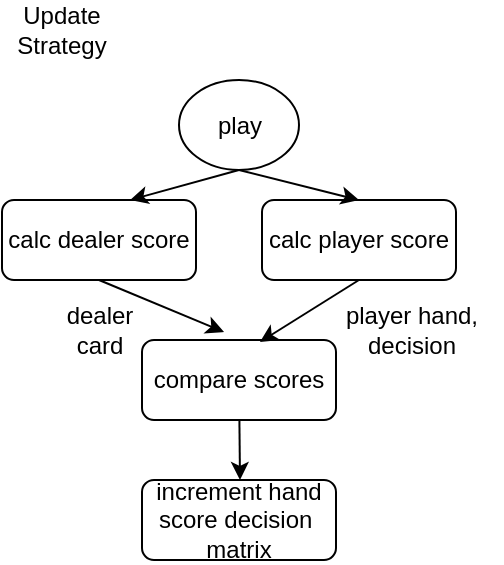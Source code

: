 <mxfile version="22.0.8" type="device">
  <diagram name="Page-1" id="c7558073-3199-34d8-9f00-42111426c3f3">
    <mxGraphModel dx="954" dy="610" grid="1" gridSize="10" guides="1" tooltips="1" connect="1" arrows="1" fold="1" page="1" pageScale="1" pageWidth="826" pageHeight="1169" background="none" math="0" shadow="0">
      <root>
        <mxCell id="0" />
        <mxCell id="1" parent="0" />
        <mxCell id="iilJDLwoaOfIS8HcgSTI-96" value="calc player score" style="rounded=1;whiteSpace=wrap;html=1;" vertex="1" parent="1">
          <mxGeometry x="300" y="550" width="97" height="40" as="geometry" />
        </mxCell>
        <mxCell id="iilJDLwoaOfIS8HcgSTI-122" value="play" style="ellipse;whiteSpace=wrap;html=1;rounded=1;" vertex="1" parent="1">
          <mxGeometry x="258.5" y="490" width="60" height="45" as="geometry" />
        </mxCell>
        <mxCell id="iilJDLwoaOfIS8HcgSTI-125" value="Update Strategy" style="text;html=1;strokeColor=none;fillColor=none;align=center;verticalAlign=middle;whiteSpace=wrap;rounded=0;" vertex="1" parent="1">
          <mxGeometry x="170" y="450" width="60" height="30" as="geometry" />
        </mxCell>
        <mxCell id="iilJDLwoaOfIS8HcgSTI-148" value="calc dealer score" style="rounded=1;whiteSpace=wrap;html=1;" vertex="1" parent="1">
          <mxGeometry x="170" y="550" width="97" height="40" as="geometry" />
        </mxCell>
        <mxCell id="iilJDLwoaOfIS8HcgSTI-149" value="compare scores" style="rounded=1;whiteSpace=wrap;html=1;" vertex="1" parent="1">
          <mxGeometry x="240" y="620" width="97" height="40" as="geometry" />
        </mxCell>
        <mxCell id="iilJDLwoaOfIS8HcgSTI-150" value="" style="endArrow=classic;html=1;rounded=0;exitX=0.5;exitY=1;exitDx=0;exitDy=0;entryX=0.5;entryY=0;entryDx=0;entryDy=0;" edge="1" parent="1" source="iilJDLwoaOfIS8HcgSTI-122" target="iilJDLwoaOfIS8HcgSTI-96">
          <mxGeometry width="50" height="50" relative="1" as="geometry">
            <mxPoint x="390" y="650" as="sourcePoint" />
            <mxPoint x="440" y="600" as="targetPoint" />
          </mxGeometry>
        </mxCell>
        <mxCell id="iilJDLwoaOfIS8HcgSTI-151" value="" style="endArrow=classic;html=1;rounded=0;exitX=0.5;exitY=1;exitDx=0;exitDy=0;entryX=0.66;entryY=0;entryDx=0;entryDy=0;entryPerimeter=0;" edge="1" parent="1" source="iilJDLwoaOfIS8HcgSTI-122" target="iilJDLwoaOfIS8HcgSTI-148">
          <mxGeometry width="50" height="50" relative="1" as="geometry">
            <mxPoint x="390" y="650" as="sourcePoint" />
            <mxPoint x="440" y="600" as="targetPoint" />
          </mxGeometry>
        </mxCell>
        <mxCell id="iilJDLwoaOfIS8HcgSTI-152" value="" style="endArrow=classic;html=1;rounded=0;exitX=0.5;exitY=1;exitDx=0;exitDy=0;entryX=0.423;entryY=-0.1;entryDx=0;entryDy=0;entryPerimeter=0;" edge="1" parent="1" source="iilJDLwoaOfIS8HcgSTI-148" target="iilJDLwoaOfIS8HcgSTI-149">
          <mxGeometry width="50" height="50" relative="1" as="geometry">
            <mxPoint x="390" y="650" as="sourcePoint" />
            <mxPoint x="440" y="600" as="targetPoint" />
          </mxGeometry>
        </mxCell>
        <mxCell id="iilJDLwoaOfIS8HcgSTI-153" value="" style="endArrow=classic;html=1;rounded=0;exitX=0.5;exitY=1;exitDx=0;exitDy=0;entryX=0.608;entryY=0.025;entryDx=0;entryDy=0;entryPerimeter=0;" edge="1" parent="1" source="iilJDLwoaOfIS8HcgSTI-96" target="iilJDLwoaOfIS8HcgSTI-149">
          <mxGeometry width="50" height="50" relative="1" as="geometry">
            <mxPoint x="390" y="650" as="sourcePoint" />
            <mxPoint x="440" y="600" as="targetPoint" />
          </mxGeometry>
        </mxCell>
        <mxCell id="iilJDLwoaOfIS8HcgSTI-154" value="player hand, decision" style="text;html=1;strokeColor=none;fillColor=none;align=center;verticalAlign=middle;whiteSpace=wrap;rounded=0;" vertex="1" parent="1">
          <mxGeometry x="330" y="600" width="90" height="30" as="geometry" />
        </mxCell>
        <mxCell id="iilJDLwoaOfIS8HcgSTI-155" value="dealer card" style="text;html=1;strokeColor=none;fillColor=none;align=center;verticalAlign=middle;whiteSpace=wrap;rounded=0;" vertex="1" parent="1">
          <mxGeometry x="188.5" y="600" width="60" height="30" as="geometry" />
        </mxCell>
        <mxCell id="iilJDLwoaOfIS8HcgSTI-156" value="increment hand score decision&amp;nbsp; matrix" style="rounded=1;whiteSpace=wrap;html=1;" vertex="1" parent="1">
          <mxGeometry x="240" y="690" width="97" height="40" as="geometry" />
        </mxCell>
        <mxCell id="iilJDLwoaOfIS8HcgSTI-157" value="" style="endArrow=classic;html=1;rounded=0;" edge="1" parent="1" source="iilJDLwoaOfIS8HcgSTI-149">
          <mxGeometry width="50" height="50" relative="1" as="geometry">
            <mxPoint x="288.5" y="710" as="sourcePoint" />
            <mxPoint x="289" y="690" as="targetPoint" />
          </mxGeometry>
        </mxCell>
      </root>
    </mxGraphModel>
  </diagram>
</mxfile>
